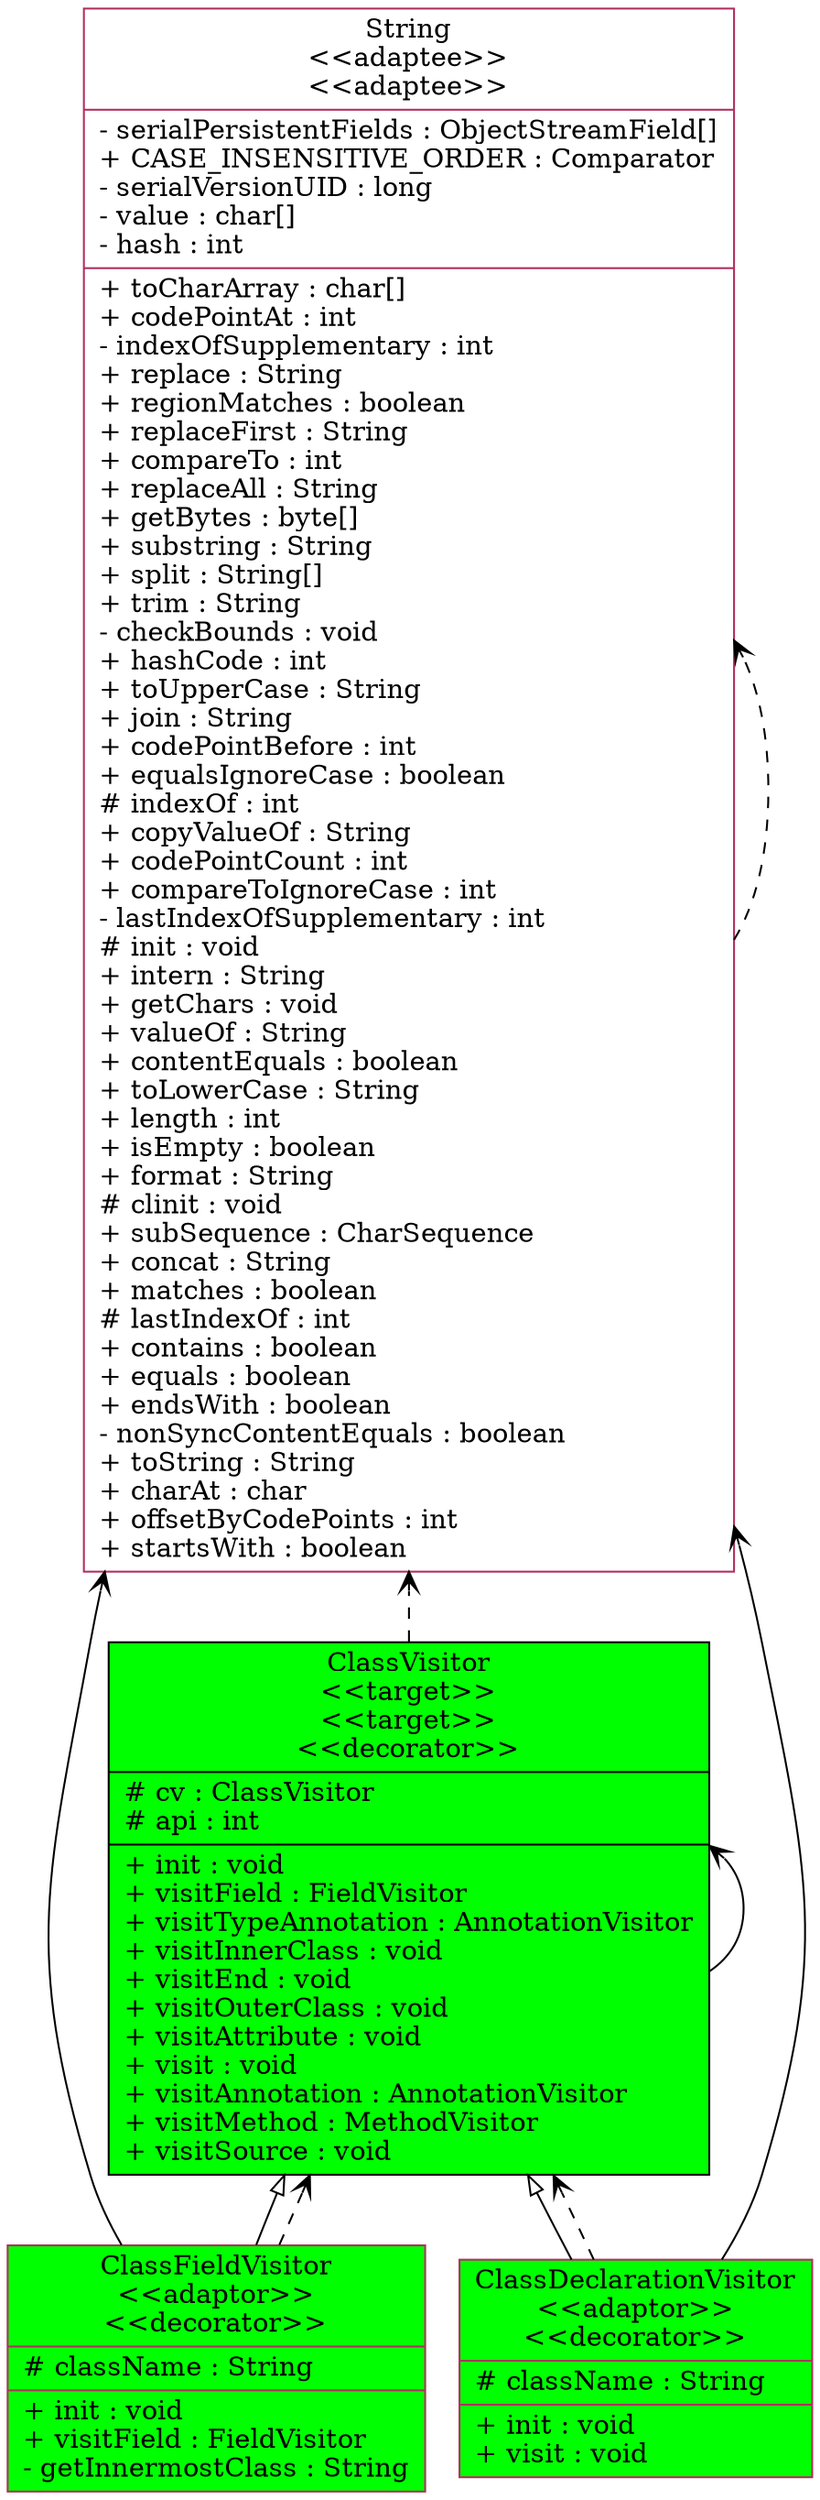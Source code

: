 digraph UML_Diagram
{
rankdir=BT;

ClassFieldVisitor [
shape = "record", color="maroon", fillcolor=green, style=filled,
label = "{ClassFieldVisitor\n\<\<adaptor\>\>\n\<\<decorator\>\>\n|
# className : String\l
|+ init : void\l
+ visitField : FieldVisitor\l
- getInnermostClass : String\l
}"];
ClassFieldVisitor -> ClassVisitor [arrowhead="onormal", style="solid"];

ClassDeclarationVisitor [
shape = "record", color="maroon", fillcolor=green, style=filled,
label = "{ClassDeclarationVisitor\n\<\<adaptor\>\>\n\<\<decorator\>\>\n|
# className : String\l
|+ init : void\l
+ visit : void\l
}"];
ClassDeclarationVisitor -> ClassVisitor [arrowhead="onormal", style="solid"];

String [
shape = "record", color="maroon", fillcolor=white, style=filled,
label = "{String\n\<\<adaptee\>\>\n\<\<adaptee\>\>\n|
- serialPersistentFields : ObjectStreamField[]\l
+ CASE_INSENSITIVE_ORDER : Comparator\l
- serialVersionUID : long\l
- value : char[]\l
- hash : int\l
|+ toCharArray : char[]\l
+ codePointAt : int\l
- indexOfSupplementary : int\l
+ replace : String\l
+ regionMatches : boolean\l
+ replaceFirst : String\l
+ compareTo : int\l
+ replaceAll : String\l
+ getBytes : byte[]\l
+ substring : String\l
+ split : String[]\l
+ trim : String\l
- checkBounds : void\l
+ hashCode : int\l
+ toUpperCase : String\l
+ join : String\l
+ codePointBefore : int\l
+ equalsIgnoreCase : boolean\l
# indexOf : int\l
+ copyValueOf : String\l
+ codePointCount : int\l
+ compareToIgnoreCase : int\l
- lastIndexOfSupplementary : int\l
# init : void\l
+ intern : String\l
+ getChars : void\l
+ valueOf : String\l
+ contentEquals : boolean\l
+ toLowerCase : String\l
+ length : int\l
+ isEmpty : boolean\l
+ format : String\l
# clinit : void\l
+ subSequence : CharSequence\l
+ concat : String\l
+ matches : boolean\l
# lastIndexOf : int\l
+ contains : boolean\l
+ equals : boolean\l
+ endsWith : boolean\l
- nonSyncContentEquals : boolean\l
+ toString : String\l
+ charAt : char\l
+ offsetByCodePoints : int\l
+ startsWith : boolean\l
}"];

ClassVisitor [
shape = "record", color="maroon ", fillcolor=green, style=filled,
label = "{ClassVisitor\n\<\<target\>\>\n\<\<target\>\>\n\<\<decorator\>\>\n|# cv : ClassVisitor\l
# api : int\l
|+ init : void\l
+ visitField : FieldVisitor\l
+ visitTypeAnnotation : AnnotationVisitor\l
+ visitInnerClass : void\l
+ visitEnd : void\l
+ visitOuterClass : void\l
+ visitAttribute : void\l
+ visit : void\l
+ visitAnnotation : AnnotationVisitor\l
+ visitMethod : MethodVisitor\l
+ visitSource : void\l
}"];
ClassDeclarationVisitor -> ClassVisitor [arrowhead="vee", style="dashed"];
ClassFieldVisitor -> ClassVisitor [arrowhead="vee", style="dashed"];
ClassVisitor -> String [arrowhead="vee", style="dashed"];
String -> String [arrowhead="vee", style="dashed"];
ClassDeclarationVisitor -> String [arrowhead="vee", style="solid"];
ClassFieldVisitor -> String [arrowhead="vee", style="solid"];
ClassVisitor -> ClassVisitor [arrowhead="vee", style="solid"];

}
